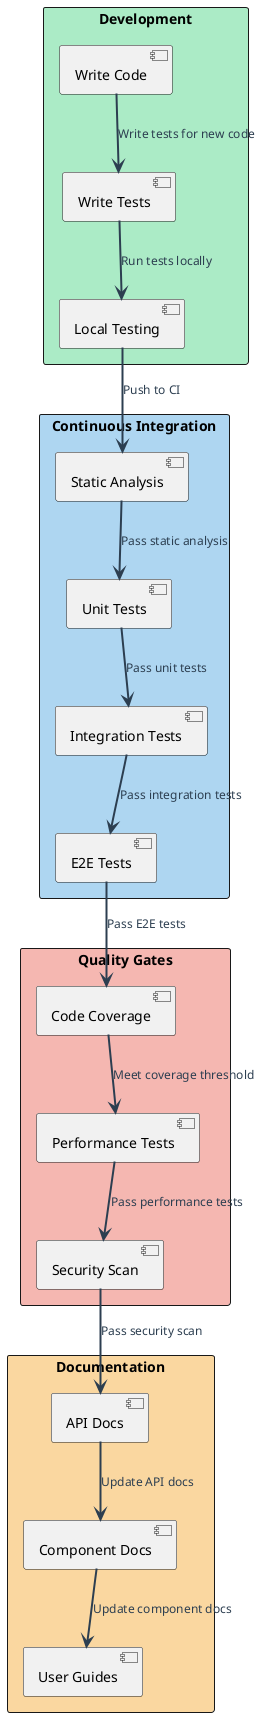 @startuml Testing Workflow

skinparam {
  ArrowColor #2C3E50
  ArrowFontColor #2C3E50
  ArrowFontSize 12
  ArrowThickness 2
}

rectangle "Development" as Dev #ABEBC6 {
  [Write Code] as Code
  [Write Tests] as Tests
  [Local Testing] as Local
}

rectangle "Continuous Integration" as CI #AED6F1 {
  [Static Analysis] as Static
  [Unit Tests] as Unit
  [Integration Tests] as Integration
  [E2E Tests] as E2E
}

rectangle "Quality Gates" as QA #F5B7B1 {
  [Code Coverage] as Coverage
  [Performance Tests] as Perf
  [Security Scan] as Security
}

rectangle "Documentation" as Doc #FAD7A0 {
  [API Docs] as API
  [Component Docs] as Comp
  [User Guides] as Guide
}

' Development Flow
Code --> Tests : Write tests for new code
Tests --> Local : Run tests locally
Local --> Static : Push to CI

' CI Flow
Static --> Unit : Pass static analysis
Unit --> Integration : Pass unit tests
Integration --> E2E : Pass integration tests
E2E --> Coverage : Pass E2E tests

' Quality Gates
Coverage --> Perf : Meet coverage threshold
Perf --> Security : Pass performance tests
Security --> [API] : Pass security scan

' Documentation Flow
[API] --> Comp : Update API docs
Comp --> Guide : Update component docs

@enduml
